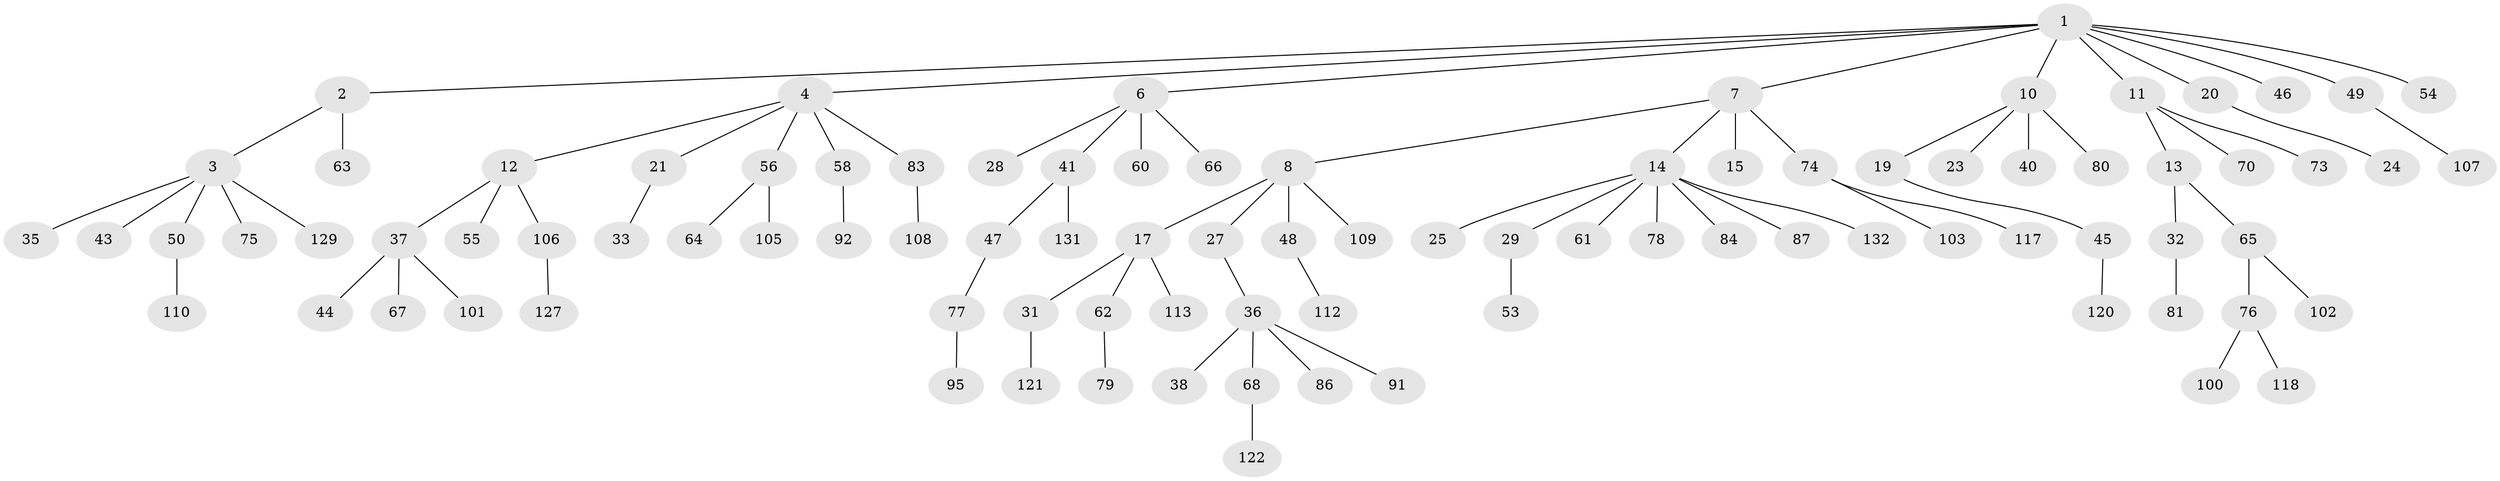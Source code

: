 // original degree distribution, {5: 0.05303030303030303, 4: 0.08333333333333333, 6: 0.015151515151515152, 7: 0.007575757575757576, 3: 0.08333333333333333, 2: 0.23484848484848486, 1: 0.5227272727272727}
// Generated by graph-tools (version 1.1) at 2025/11/02/27/25 16:11:27]
// undirected, 92 vertices, 91 edges
graph export_dot {
graph [start="1"]
  node [color=gray90,style=filled];
  1 [super="+5"];
  2 [super="+126"];
  3 [super="+18"];
  4;
  6 [super="+26"];
  7;
  8 [super="+9"];
  10 [super="+42"];
  11 [super="+34"];
  12 [super="+16"];
  13 [super="+125"];
  14 [super="+22"];
  15 [super="+123"];
  17 [super="+30"];
  19;
  20;
  21 [super="+97"];
  23;
  24;
  25;
  27;
  28 [super="+71"];
  29 [super="+124"];
  31;
  32 [super="+39"];
  33 [super="+52"];
  35;
  36 [super="+72"];
  37 [super="+59"];
  38;
  40;
  41 [super="+51"];
  43;
  44 [super="+115"];
  45 [super="+94"];
  46;
  47 [super="+114"];
  48 [super="+90"];
  49 [super="+57"];
  50 [super="+88"];
  53;
  54;
  55;
  56 [super="+116"];
  58 [super="+89"];
  60 [super="+69"];
  61;
  62;
  63;
  64;
  65 [super="+85"];
  66;
  67;
  68;
  70 [super="+93"];
  73;
  74 [super="+98"];
  75;
  76 [super="+82"];
  77 [super="+99"];
  78;
  79;
  80;
  81 [super="+119"];
  83 [super="+104"];
  84;
  86;
  87 [super="+111"];
  91 [super="+128"];
  92;
  95 [super="+96"];
  100;
  101;
  102 [super="+130"];
  103;
  105;
  106;
  107;
  108;
  109;
  110;
  112;
  113;
  117;
  118;
  120;
  121;
  122;
  127;
  129;
  131;
  132;
  1 -- 2;
  1 -- 4;
  1 -- 11;
  1 -- 54;
  1 -- 49;
  1 -- 20;
  1 -- 6;
  1 -- 7;
  1 -- 10;
  1 -- 46;
  2 -- 3;
  2 -- 63;
  3 -- 43;
  3 -- 75;
  3 -- 129;
  3 -- 35;
  3 -- 50;
  4 -- 12;
  4 -- 21;
  4 -- 56;
  4 -- 58;
  4 -- 83;
  6 -- 28;
  6 -- 41;
  6 -- 66;
  6 -- 60;
  7 -- 8;
  7 -- 14;
  7 -- 15;
  7 -- 74;
  8 -- 27;
  8 -- 48;
  8 -- 17;
  8 -- 109;
  10 -- 19;
  10 -- 23;
  10 -- 40;
  10 -- 80;
  11 -- 13;
  11 -- 73;
  11 -- 70;
  12 -- 37;
  12 -- 106;
  12 -- 55;
  13 -- 32;
  13 -- 65;
  14 -- 29;
  14 -- 87;
  14 -- 132;
  14 -- 84;
  14 -- 25;
  14 -- 78;
  14 -- 61;
  17 -- 31;
  17 -- 62;
  17 -- 113;
  19 -- 45;
  20 -- 24;
  21 -- 33;
  27 -- 36;
  29 -- 53;
  31 -- 121;
  32 -- 81;
  36 -- 38;
  36 -- 68;
  36 -- 86;
  36 -- 91;
  37 -- 44;
  37 -- 67;
  37 -- 101;
  41 -- 47;
  41 -- 131;
  45 -- 120;
  47 -- 77;
  48 -- 112;
  49 -- 107;
  50 -- 110;
  56 -- 64;
  56 -- 105;
  58 -- 92;
  62 -- 79;
  65 -- 76;
  65 -- 102;
  68 -- 122;
  74 -- 103;
  74 -- 117;
  76 -- 100;
  76 -- 118;
  77 -- 95;
  83 -- 108;
  106 -- 127;
}
